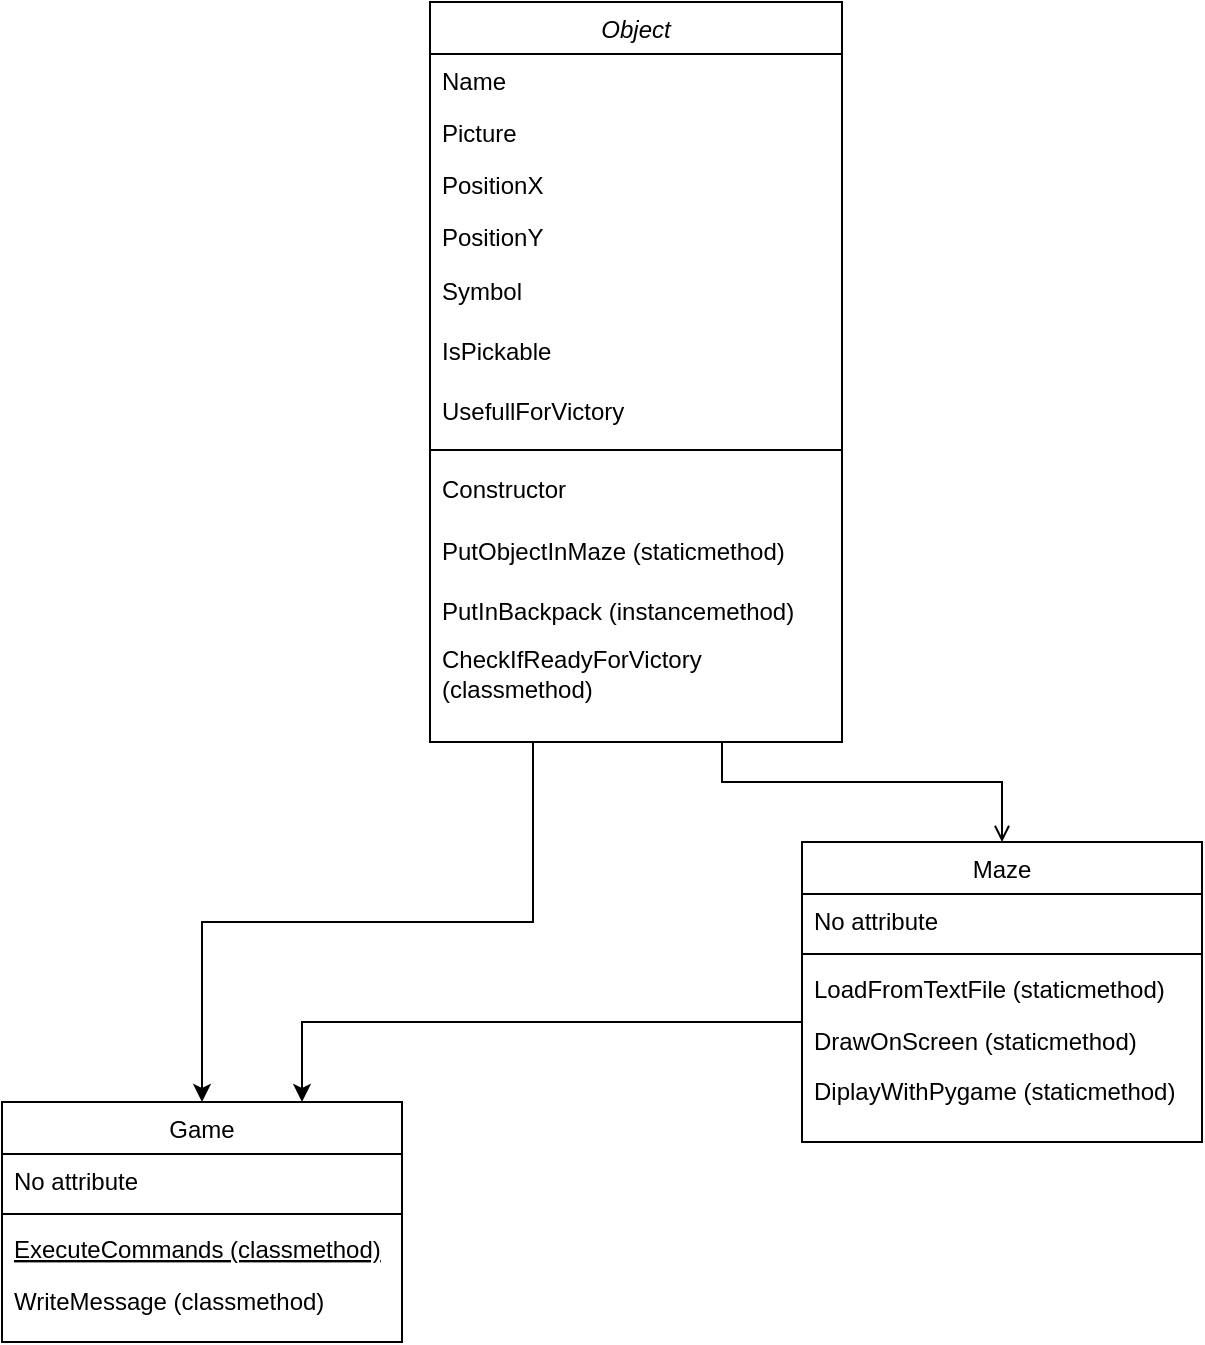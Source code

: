 <mxfile version="12.8.2" type="device"><diagram id="C5RBs43oDa-KdzZeNtuy" name="Page-1"><mxGraphModel dx="1038" dy="499" grid="1" gridSize="10" guides="1" tooltips="1" connect="1" arrows="1" fold="1" page="1" pageScale="1" pageWidth="827" pageHeight="1169" math="0" shadow="0"><root><mxCell id="WIyWlLk6GJQsqaUBKTNV-0"/><mxCell id="WIyWlLk6GJQsqaUBKTNV-1" parent="WIyWlLk6GJQsqaUBKTNV-0"/><mxCell id="VE0eXVrJvTQiQPBiqa9K-22" style="edgeStyle=orthogonalEdgeStyle;rounded=0;orthogonalLoop=1;jettySize=auto;html=1;exitX=0.25;exitY=1;exitDx=0;exitDy=0;" parent="WIyWlLk6GJQsqaUBKTNV-1" source="zkfFHV4jXpPFQw0GAbJ--0" target="zkfFHV4jXpPFQw0GAbJ--6" edge="1"><mxGeometry relative="1" as="geometry"/></mxCell><mxCell id="zkfFHV4jXpPFQw0GAbJ--0" value="Object" style="swimlane;fontStyle=2;align=center;verticalAlign=top;childLayout=stackLayout;horizontal=1;startSize=26;horizontalStack=0;resizeParent=1;resizeLast=0;collapsible=1;marginBottom=0;rounded=0;shadow=0;strokeWidth=1;" parent="WIyWlLk6GJQsqaUBKTNV-1" vertex="1"><mxGeometry x="334" width="206" height="370" as="geometry"><mxRectangle x="220" y="120" width="160" height="26" as="alternateBounds"/></mxGeometry></mxCell><mxCell id="zkfFHV4jXpPFQw0GAbJ--1" value="Name" style="text;align=left;verticalAlign=top;spacingLeft=4;spacingRight=4;overflow=hidden;rotatable=0;points=[[0,0.5],[1,0.5]];portConstraint=eastwest;" parent="zkfFHV4jXpPFQw0GAbJ--0" vertex="1"><mxGeometry y="26" width="206" height="26" as="geometry"/></mxCell><mxCell id="zkfFHV4jXpPFQw0GAbJ--2" value="Picture" style="text;align=left;verticalAlign=top;spacingLeft=4;spacingRight=4;overflow=hidden;rotatable=0;points=[[0,0.5],[1,0.5]];portConstraint=eastwest;rounded=0;shadow=0;html=0;" parent="zkfFHV4jXpPFQw0GAbJ--0" vertex="1"><mxGeometry y="52" width="206" height="26" as="geometry"/></mxCell><mxCell id="zkfFHV4jXpPFQw0GAbJ--3" value="PositionX" style="text;align=left;verticalAlign=top;spacingLeft=4;spacingRight=4;overflow=hidden;rotatable=0;points=[[0,0.5],[1,0.5]];portConstraint=eastwest;rounded=0;shadow=0;html=0;" parent="zkfFHV4jXpPFQw0GAbJ--0" vertex="1"><mxGeometry y="78" width="206" height="26" as="geometry"/></mxCell><mxCell id="zkfFHV4jXpPFQw0GAbJ--5" value="PositionY" style="text;align=left;verticalAlign=top;spacingLeft=4;spacingRight=4;overflow=hidden;rotatable=0;points=[[0,0.5],[1,0.5]];portConstraint=eastwest;" parent="zkfFHV4jXpPFQw0GAbJ--0" vertex="1"><mxGeometry y="104" width="206" height="26" as="geometry"/></mxCell><mxCell id="VE0eXVrJvTQiQPBiqa9K-5" value="Symbol" style="text;html=1;strokeColor=none;fillColor=none;align=left;verticalAlign=middle;whiteSpace=wrap;rounded=0;spacingLeft=4;" parent="zkfFHV4jXpPFQw0GAbJ--0" vertex="1"><mxGeometry y="130" width="206" height="30" as="geometry"/></mxCell><mxCell id="VE0eXVrJvTQiQPBiqa9K-8" value="IsPickable" style="text;html=1;strokeColor=none;fillColor=none;align=left;verticalAlign=middle;whiteSpace=wrap;rounded=0;spacingLeft=4;" parent="zkfFHV4jXpPFQw0GAbJ--0" vertex="1"><mxGeometry y="160" width="206" height="30" as="geometry"/></mxCell><mxCell id="VE0eXVrJvTQiQPBiqa9K-7" value="UsefullForVictory" style="text;html=1;strokeColor=none;fillColor=none;align=left;verticalAlign=middle;whiteSpace=wrap;rounded=0;spacingLeft=4;" parent="zkfFHV4jXpPFQw0GAbJ--0" vertex="1"><mxGeometry y="190" width="206" height="30" as="geometry"/></mxCell><mxCell id="VE0eXVrJvTQiQPBiqa9K-9" value="" style="line;html=1;strokeWidth=1;align=left;verticalAlign=middle;spacingTop=-1;spacingLeft=3;spacingRight=3;rotatable=0;labelPosition=right;points=[];portConstraint=eastwest;" parent="zkfFHV4jXpPFQw0GAbJ--0" vertex="1"><mxGeometry y="220" width="206" height="8" as="geometry"/></mxCell><mxCell id="VE0eXVrJvTQiQPBiqa9K-14" value="Constructor" style="text;html=1;strokeColor=none;fillColor=none;align=left;verticalAlign=middle;whiteSpace=wrap;rounded=0;spacingLeft=4;" parent="zkfFHV4jXpPFQw0GAbJ--0" vertex="1"><mxGeometry y="228" width="206" height="32" as="geometry"/></mxCell><mxCell id="VE0eXVrJvTQiQPBiqa9K-13" value="PutObjectInMaze (staticmethod)" style="text;html=1;strokeColor=none;fillColor=none;align=left;verticalAlign=middle;whiteSpace=wrap;rounded=0;spacingLeft=4;" parent="zkfFHV4jXpPFQw0GAbJ--0" vertex="1"><mxGeometry y="260" width="206" height="30" as="geometry"/></mxCell><mxCell id="VE0eXVrJvTQiQPBiqa9K-12" value="PutInBackpack (instancemethod)" style="text;html=1;strokeColor=none;fillColor=none;align=left;verticalAlign=middle;whiteSpace=wrap;rounded=0;spacingLeft=4;" parent="zkfFHV4jXpPFQw0GAbJ--0" vertex="1"><mxGeometry y="290" width="206" height="30" as="geometry"/></mxCell><mxCell id="VE0eXVrJvTQiQPBiqa9K-11" value="CheckIfReadyForVictory (classmethod)" style="text;html=1;strokeColor=none;fillColor=none;align=left;verticalAlign=middle;whiteSpace=wrap;rounded=0;spacingLeft=4;" parent="zkfFHV4jXpPFQw0GAbJ--0" vertex="1"><mxGeometry y="320" width="206" height="32" as="geometry"/></mxCell><mxCell id="zkfFHV4jXpPFQw0GAbJ--6" value="Game" style="swimlane;fontStyle=0;align=center;verticalAlign=top;childLayout=stackLayout;horizontal=1;startSize=26;horizontalStack=0;resizeParent=1;resizeLast=0;collapsible=1;marginBottom=0;rounded=0;shadow=0;strokeWidth=1;" parent="WIyWlLk6GJQsqaUBKTNV-1" vertex="1"><mxGeometry x="120" y="550" width="200" height="120" as="geometry"><mxRectangle x="130" y="380" width="160" height="26" as="alternateBounds"/></mxGeometry></mxCell><mxCell id="zkfFHV4jXpPFQw0GAbJ--7" value="No attribute" style="text;align=left;verticalAlign=top;spacingLeft=4;spacingRight=4;overflow=hidden;rotatable=0;points=[[0,0.5],[1,0.5]];portConstraint=eastwest;" parent="zkfFHV4jXpPFQw0GAbJ--6" vertex="1"><mxGeometry y="26" width="200" height="26" as="geometry"/></mxCell><mxCell id="zkfFHV4jXpPFQw0GAbJ--9" value="" style="line;html=1;strokeWidth=1;align=left;verticalAlign=middle;spacingTop=-1;spacingLeft=3;spacingRight=3;rotatable=0;labelPosition=right;points=[];portConstraint=eastwest;" parent="zkfFHV4jXpPFQw0GAbJ--6" vertex="1"><mxGeometry y="52" width="200" height="8" as="geometry"/></mxCell><mxCell id="zkfFHV4jXpPFQw0GAbJ--10" value="ExecuteCommands (classmethod)" style="text;align=left;verticalAlign=top;spacingLeft=4;spacingRight=4;overflow=hidden;rotatable=0;points=[[0,0.5],[1,0.5]];portConstraint=eastwest;fontStyle=4" parent="zkfFHV4jXpPFQw0GAbJ--6" vertex="1"><mxGeometry y="60" width="200" height="26" as="geometry"/></mxCell><mxCell id="zkfFHV4jXpPFQw0GAbJ--11" value="WriteMessage (classmethod)" style="text;align=left;verticalAlign=top;spacingLeft=4;spacingRight=4;overflow=hidden;rotatable=0;points=[[0,0.5],[1,0.5]];portConstraint=eastwest;" parent="zkfFHV4jXpPFQw0GAbJ--6" vertex="1"><mxGeometry y="86" width="200" height="26" as="geometry"/></mxCell><mxCell id="zkfFHV4jXpPFQw0GAbJ--17" value="Maze" style="swimlane;fontStyle=0;align=center;verticalAlign=top;childLayout=stackLayout;horizontal=1;startSize=26;horizontalStack=0;resizeParent=1;resizeLast=0;collapsible=1;marginBottom=0;rounded=0;shadow=0;strokeWidth=1;" parent="WIyWlLk6GJQsqaUBKTNV-1" vertex="1"><mxGeometry x="520" y="420" width="200" height="150" as="geometry"><mxRectangle x="550" y="140" width="160" height="26" as="alternateBounds"/></mxGeometry></mxCell><mxCell id="zkfFHV4jXpPFQw0GAbJ--18" value="No attribute" style="text;align=left;verticalAlign=top;spacingLeft=4;spacingRight=4;overflow=hidden;rotatable=0;points=[[0,0.5],[1,0.5]];portConstraint=eastwest;" parent="zkfFHV4jXpPFQw0GAbJ--17" vertex="1"><mxGeometry y="26" width="200" height="26" as="geometry"/></mxCell><mxCell id="zkfFHV4jXpPFQw0GAbJ--23" value="" style="line;html=1;strokeWidth=1;align=left;verticalAlign=middle;spacingTop=-1;spacingLeft=3;spacingRight=3;rotatable=0;labelPosition=right;points=[];portConstraint=eastwest;" parent="zkfFHV4jXpPFQw0GAbJ--17" vertex="1"><mxGeometry y="52" width="200" height="8" as="geometry"/></mxCell><mxCell id="zkfFHV4jXpPFQw0GAbJ--24" value="LoadFromTextFile (staticmethod)" style="text;align=left;verticalAlign=top;spacingLeft=4;spacingRight=4;overflow=hidden;rotatable=0;points=[[0,0.5],[1,0.5]];portConstraint=eastwest;" parent="zkfFHV4jXpPFQw0GAbJ--17" vertex="1"><mxGeometry y="60" width="200" height="26" as="geometry"/></mxCell><mxCell id="zkfFHV4jXpPFQw0GAbJ--25" value="DrawOnScreen (staticmethod)" style="text;align=left;verticalAlign=top;spacingLeft=4;spacingRight=4;overflow=hidden;rotatable=0;points=[[0,0.5],[1,0.5]];portConstraint=eastwest;" parent="zkfFHV4jXpPFQw0GAbJ--17" vertex="1"><mxGeometry y="86" width="200" height="24" as="geometry"/></mxCell><mxCell id="VE0eXVrJvTQiQPBiqa9K-17" value="DiplayWithPygame (staticmethod)" style="text;html=1;strokeColor=none;fillColor=none;align=left;verticalAlign=middle;whiteSpace=wrap;rounded=0;spacingLeft=4;" parent="zkfFHV4jXpPFQw0GAbJ--17" vertex="1"><mxGeometry y="110" width="200" height="30" as="geometry"/></mxCell><mxCell id="zkfFHV4jXpPFQw0GAbJ--26" value="" style="endArrow=open;shadow=0;strokeWidth=1;strokeColor=#000000;rounded=0;endFill=1;edgeStyle=elbowEdgeStyle;elbow=vertical;" parent="WIyWlLk6GJQsqaUBKTNV-1" source="zkfFHV4jXpPFQw0GAbJ--0" target="zkfFHV4jXpPFQw0GAbJ--17" edge="1"><mxGeometry x="0.5" y="41" relative="1" as="geometry"><mxPoint x="380" y="192" as="sourcePoint"/><mxPoint x="540" y="192" as="targetPoint"/><mxPoint x="-40" y="32" as="offset"/><Array as="points"><mxPoint x="480" y="390"/></Array></mxGeometry></mxCell><mxCell id="VE0eXVrJvTQiQPBiqa9K-23" style="edgeStyle=orthogonalEdgeStyle;rounded=0;orthogonalLoop=1;jettySize=auto;html=1;exitX=0;exitY=0;exitDx=0;exitDy=0;entryX=0.75;entryY=0;entryDx=0;entryDy=0;" parent="WIyWlLk6GJQsqaUBKTNV-1" source="VE0eXVrJvTQiQPBiqa9K-17" target="zkfFHV4jXpPFQw0GAbJ--6" edge="1"><mxGeometry relative="1" as="geometry"/></mxCell></root></mxGraphModel></diagram></mxfile>